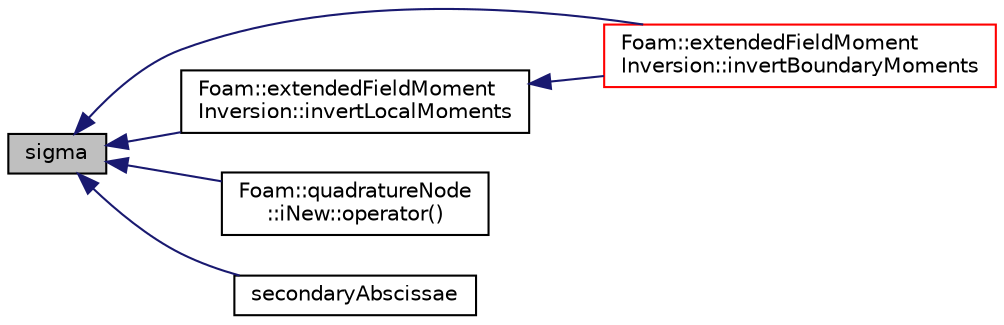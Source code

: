 digraph "sigma"
{
  bgcolor="transparent";
  edge [fontname="Helvetica",fontsize="10",labelfontname="Helvetica",labelfontsize="10"];
  node [fontname="Helvetica",fontsize="10",shape=record];
  rankdir="LR";
  Node1 [label="sigma",height=0.2,width=0.4,color="black", fillcolor="grey75", style="filled", fontcolor="black"];
  Node1 -> Node2 [dir="back",color="midnightblue",fontsize="10",style="solid",fontname="Helvetica"];
  Node2 [label="Foam::extendedFieldMoment\lInversion::invertBoundaryMoments",height=0.2,width=0.4,color="red",URL="$a00064.html#a0db254ceb34e9343bebd658750f9312d",tooltip="Invert moments on boundaries. "];
  Node1 -> Node3 [dir="back",color="midnightblue",fontsize="10",style="solid",fontname="Helvetica"];
  Node3 [label="Foam::extendedFieldMoment\lInversion::invertLocalMoments",height=0.2,width=0.4,color="black",URL="$a00064.html#ae61ce7f3d511855a1d0eaf25c94d648f",tooltip="Invert moments in a single cell. "];
  Node3 -> Node2 [dir="back",color="midnightblue",fontsize="10",style="solid",fontname="Helvetica"];
  Node1 -> Node4 [dir="back",color="midnightblue",fontsize="10",style="solid",fontname="Helvetica"];
  Node4 [label="Foam::quadratureNode\l::iNew::operator()",height=0.2,width=0.4,color="black",URL="$a00094.html#a7cf4b421db9b97300525a415cbae6d2c"];
  Node1 -> Node5 [dir="back",color="midnightblue",fontsize="10",style="solid",fontname="Helvetica"];
  Node5 [label="secondaryAbscissae",height=0.2,width=0.4,color="black",URL="$a00181.html#aaff8cd6e5fbfd9b1c86db4f836f9dc2c",tooltip="Non-const access to the list of secondary abscissae of the node. "];
}
